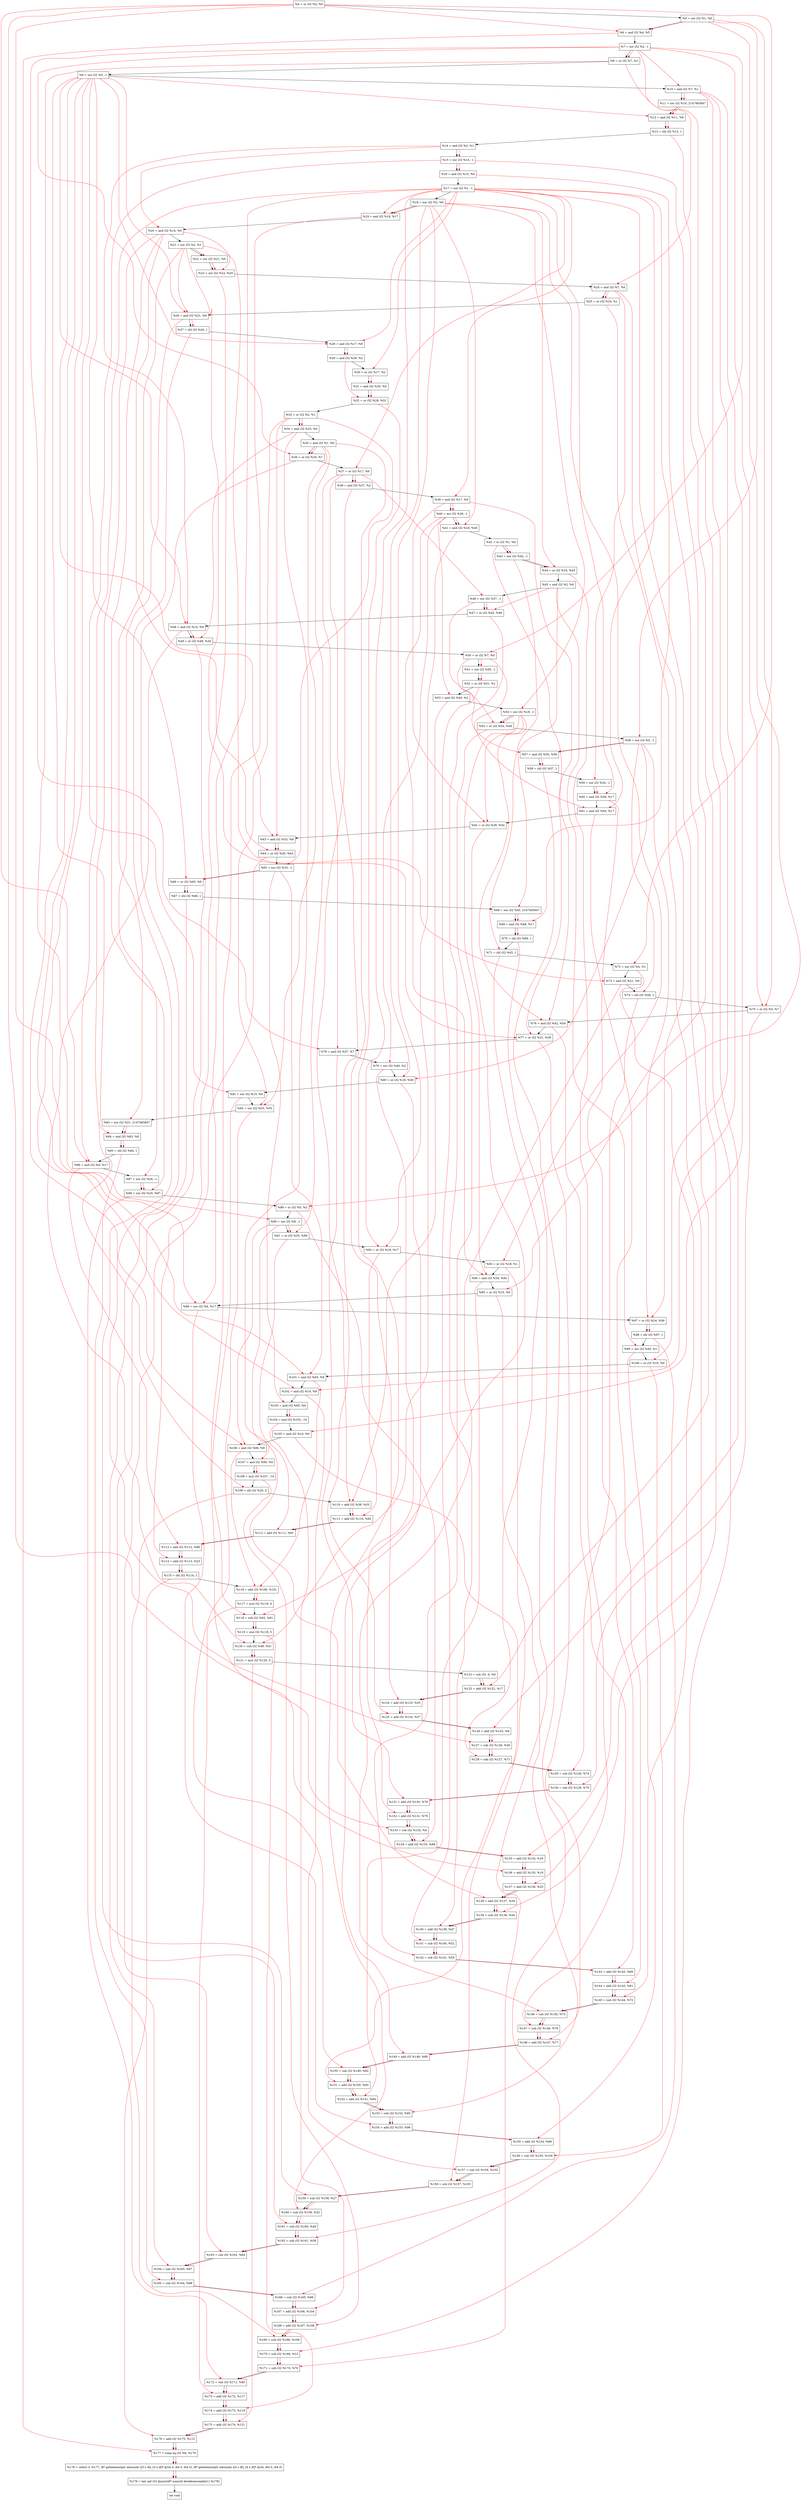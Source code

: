 digraph "DFG for'crackme' function" {
	Node0x15ff270[shape=record, label="  %4 = or i32 %2, %0"];
	Node0x15ff330[shape=record, label="  %5 = xor i32 %1, %0"];
	Node0x15ff3a0[shape=record, label="  %6 = and i32 %4, %5"];
	Node0x15ffa20[shape=record, label="  %7 = xor i32 %2, -1"];
	Node0x15ffa90[shape=record, label="  %8 = or i32 %7, %1"];
	Node0x15ffb00[shape=record, label="  %9 = xor i32 %0, -1"];
	Node0x15ffb70[shape=record, label="  %10 = and i32 %7, %1"];
	Node0x15ffc10[shape=record, label="  %11 = xor i32 %10, 2147483647"];
	Node0x15ffc80[shape=record, label="  %12 = and i32 %11, %9"];
	Node0x15ffd20[shape=record, label="  %13 = shl i32 %12, 1"];
	Node0x15ffd90[shape=record, label="  %14 = and i32 %2, %1"];
	Node0x15ffe00[shape=record, label="  %15 = xor i32 %14, -1"];
	Node0x15ffe70[shape=record, label="  %16 = and i32 %15, %0"];
	Node0x15ffee0[shape=record, label="  %17 = xor i32 %1, -1"];
	Node0x15fff50[shape=record, label="  %18 = xor i32 %2, %0"];
	Node0x15fffc0[shape=record, label="  %19 = and i32 %18, %17"];
	Node0x1600030[shape=record, label="  %20 = and i32 %14, %0"];
	Node0x16000a0[shape=record, label="  %21 = xor i32 %2, %1"];
	Node0x1600110[shape=record, label="  %22 = xor i32 %21, %0"];
	Node0x1600180[shape=record, label="  %23 = xor i32 %22, %20"];
	Node0x16001f0[shape=record, label="  %24 = and i32 %7, %0"];
	Node0x1600260[shape=record, label="  %25 = or i32 %24, %1"];
	Node0x16002d0[shape=record, label="  %26 = and i32 %21, %9"];
	Node0x1600340[shape=record, label="  %27 = shl i32 %26, 1"];
	Node0x16003b0[shape=record, label="  %28 = and i32 %17, %9"];
	Node0x1600420[shape=record, label="  %29 = and i32 %28, %2"];
	Node0x1600490[shape=record, label="  %30 = or i32 %17, %2"];
	Node0x1600500[shape=record, label="  %31 = and i32 %30, %0"];
	Node0x1600570[shape=record, label="  %32 = or i32 %29, %31"];
	Node0x16007f0[shape=record, label="  %33 = or i32 %2, %1"];
	Node0x1600860[shape=record, label="  %34 = and i32 %33, %0"];
	Node0x16008d0[shape=record, label="  %35 = and i32 %1, %0"];
	Node0x1600940[shape=record, label="  %36 = or i32 %35, %7"];
	Node0x16009b0[shape=record, label="  %37 = or i32 %17, %0"];
	Node0x1600a20[shape=record, label="  %38 = and i32 %37, %2"];
	Node0x1600a90[shape=record, label="  %39 = and i32 %17, %0"];
	Node0x1600b00[shape=record, label="  %40 = xor i32 %39, -1"];
	Node0x1600b70[shape=record, label="  %41 = and i32 %18, %40"];
	Node0x1600be0[shape=record, label="  %42 = or i32 %1, %0"];
	Node0x1600c50[shape=record, label="  %43 = xor i32 %42, -1"];
	Node0x1600cc0[shape=record, label="  %44 = or i32 %18, %43"];
	Node0x1600d30[shape=record, label="  %45 = and i32 %2, %0"];
	Node0x1600da0[shape=record, label="  %46 = xor i32 %37, -1"];
	Node0x1600e10[shape=record, label="  %47 = or i32 %45, %46"];
	Node0x1600e80[shape=record, label="  %48 = and i32 %14, %9"];
	Node0x1600ef0[shape=record, label="  %49 = or i32 %48, %34"];
	Node0x1600f60[shape=record, label="  %50 = or i32 %7, %0"];
	Node0x1600fd0[shape=record, label="  %51 = xor i32 %50, -1"];
	Node0x1601040[shape=record, label="  %52 = or i32 %51, %1"];
	Node0x16010b0[shape=record, label="  %53 = and i32 %40, %2"];
	Node0x1601120[shape=record, label="  %54 = xor i32 %18, -1"];
	Node0x1601190[shape=record, label="  %55 = or i32 %54, %46"];
	Node0x1601200[shape=record, label="  %56 = xor i32 %5, -1"];
	Node0x1601270[shape=record, label="  %57 = and i32 %50, %56"];
	Node0x16012e0[shape=record, label="  %58 = shl i32 %57, 1"];
	Node0x1601350[shape=record, label="  %59 = xor i32 %24, -1"];
	Node0x16013c0[shape=record, label="  %60 = and i32 %59, %17"];
	Node0x1601430[shape=record, label="  %61 = and i32 %50, %17"];
	Node0x16014a0[shape=record, label="  %62 = or i32 %39, %54"];
	Node0x1601510[shape=record, label="  %63 = and i32 %33, %9"];
	Node0x1601580[shape=record, label="  %64 = or i32 %20, %63"];
	Node0x1601a00[shape=record, label="  %65 = xor i32 %33, -1"];
	Node0x1601a70[shape=record, label="  %66 = or i32 %65, %9"];
	Node0x1601ae0[shape=record, label="  %67 = shl i32 %66, 1"];
	Node0x1601b50[shape=record, label="  %68 = xor i32 %45, 2147483647"];
	Node0x1601bc0[shape=record, label="  %69 = and i32 %68, %17"];
	Node0x1601c30[shape=record, label="  %70 = shl i32 %69, 1"];
	Node0x1601ca0[shape=record, label="  %71 = shl i32 %43, 1"];
	Node0x1601d10[shape=record, label="  %72 = xor i32 %4, %1"];
	Node0x1601d80[shape=record, label="  %73 = and i32 %21, %0"];
	Node0x1601df0[shape=record, label="  %74 = shl i32 %56, 1"];
	Node0x1601e60[shape=record, label="  %75 = or i32 %5, %7"];
	Node0x1601ed0[shape=record, label="  %76 = and i32 %42, %54"];
	Node0x1601f40[shape=record, label="  %77 = or i32 %21, %39"];
	Node0x1601fb0[shape=record, label="  %78 = and i32 %37, %7"];
	Node0x1602020[shape=record, label="  %79 = xor i32 %40, %2"];
	Node0x1602090[shape=record, label="  %80 = or i32 %18, %56"];
	Node0x1602100[shape=record, label="  %81 = xor i32 %15, %0"];
	Node0x1602170[shape=record, label="  %82 = xor i32 %33, %35"];
	Node0x16021e0[shape=record, label="  %83 = xor i32 %21, 2147483647"];
	Node0x1602250[shape=record, label="  %84 = and i32 %83, %9"];
	Node0x16022c0[shape=record, label="  %85 = shl i32 %84, 1"];
	Node0x1602330[shape=record, label="  %86 = and i32 %4, %17"];
	Node0x16023a0[shape=record, label="  %87 = xor i32 %26, -1"];
	Node0x1602410[shape=record, label="  %88 = xor i32 %20, %87"];
	Node0x1602480[shape=record, label="  %89 = or i32 %5, %2"];
	Node0x16024f0[shape=record, label="  %90 = xor i32 %8, -1"];
	Node0x1602560[shape=record, label="  %91 = or i32 %35, %90"];
	Node0x16025d0[shape=record, label="  %92 = or i32 %18, %17"];
	Node0x1602640[shape=record, label="  %93 = or i32 %18, %1"];
	Node0x16026b0[shape=record, label="  %94 = and i32 %54, %40"];
	Node0x1602720[shape=record, label="  %95 = or i32 %15, %0"];
	Node0x1602790[shape=record, label="  %96 = xor i32 %4, %17"];
	Node0x1602800[shape=record, label="  %97 = or i32 %24, %56"];
	Node0x1602870[shape=record, label="  %98 = shl i32 %97, 1"];
	Node0x16028e0[shape=record, label="  %99 = xor i32 %45, %1"];
	Node0x1602950[shape=record, label="  %100 = or i32 %10, %0"];
	Node0x16029c0[shape=record, label="  %101 = and i32 %65, %9"];
	Node0x1602a30[shape=record, label="  %102 = and i32 %10, %9"];
	Node0x1602aa0[shape=record, label="  %103 = and i32 %65, %0"];
	Node0x1602b40[shape=record, label="  %104 = mul i32 %103, -10"];
	Node0x1602bb0[shape=record, label="  %105 = and i32 %10, %0"];
	Node0x1602c20[shape=record, label="  %106 = and i32 %90, %9"];
	Node0x1602c90[shape=record, label="  %107 = and i32 %90, %0"];
	Node0x1602d30[shape=record, label="  %108 = mul i32 %107, -14"];
	Node0x1602dd0[shape=record, label="  %109 = shl i32 %20, 2"];
	Node0x1602e40[shape=record, label="  %110 = add i32 %38, %53"];
	Node0x1602eb0[shape=record, label="  %111 = add i32 %110, %92"];
	Node0x1602f20[shape=record, label="  %112 = add i32 %111, %91"];
	Node0x1602f90[shape=record, label="  %113 = add i32 %112, %86"];
	Node0x1603000[shape=record, label="  %114 = add i32 %113, %23"];
	Node0x1603070[shape=record, label="  %115 = shl i32 %114, 1"];
	Node0x16030e0[shape=record, label="  %116 = add i32 %106, %101"];
	Node0x1603180[shape=record, label="  %117 = mul i32 %116, 6"];
	Node0x16031f0[shape=record, label="  %118 = sub i32 %62, %81"];
	Node0x1603290[shape=record, label="  %119 = mul i32 %118, 5"];
	Node0x1603300[shape=record, label="  %120 = sub i32 %48, %41"];
	Node0x16033a0[shape=record, label="  %121 = mul i32 %120, 3"];
	Node0x1603440[shape=record, label="  %122 = sub i32 -4, %0"];
	Node0x16034b0[shape=record, label="  %123 = add i32 %122, %17"];
	Node0x1603520[shape=record, label="  %124 = add i32 %123, %35"];
	Node0x1603590[shape=record, label="  %125 = add i32 %124, %37"];
	Node0x1603600[shape=record, label="  %126 = add i32 %125, %8"];
	Node0x1603670[shape=record, label="  %127 = sub i32 %126, %36"];
	Node0x16036e0[shape=record, label="  %128 = sub i32 %127, %71"];
	Node0x1603f60[shape=record, label="  %129 = sub i32 %128, %74"];
	Node0x1603fd0[shape=record, label="  %130 = sub i32 %129, %75"];
	Node0x1604040[shape=record, label="  %131 = add i32 %130, %78"];
	Node0x16040b0[shape=record, label="  %132 = add i32 %131, %79"];
	Node0x1604120[shape=record, label="  %133 = sub i32 %132, %4"];
	Node0x1604190[shape=record, label="  %134 = add i32 %133, %89"];
	Node0x1604200[shape=record, label="  %135 = add i32 %134, %16"];
	Node0x1604270[shape=record, label="  %136 = add i32 %135, %19"];
	Node0x16042e0[shape=record, label="  %137 = add i32 %136, %25"];
	Node0x1604350[shape=record, label="  %138 = add i32 %137, %34"];
	Node0x16043c0[shape=record, label="  %139 = sub i32 %138, %44"];
	Node0x1604430[shape=record, label="  %140 = add i32 %139, %47"];
	Node0x16044a0[shape=record, label="  %141 = sub i32 %140, %52"];
	Node0x1604510[shape=record, label="  %142 = sub i32 %141, %55"];
	Node0x1604580[shape=record, label="  %143 = add i32 %142, %60"];
	Node0x16045f0[shape=record, label="  %144 = add i32 %143, %61"];
	Node0x1604660[shape=record, label="  %145 = sub i32 %144, %72"];
	Node0x16046d0[shape=record, label="  %146 = sub i32 %145, %73"];
	Node0x1604740[shape=record, label="  %147 = sub i32 %146, %76"];
	Node0x16047b0[shape=record, label="  %148 = add i32 %147, %77"];
	Node0x1604820[shape=record, label="  %149 = add i32 %148, %80"];
	Node0x1604890[shape=record, label="  %150 = sub i32 %149, %82"];
	Node0x1604900[shape=record, label="  %151 = add i32 %150, %93"];
	Node0x1604970[shape=record, label="  %152 = add i32 %151, %94"];
	Node0x16049e0[shape=record, label="  %153 = sub i32 %152, %95"];
	Node0x1604a50[shape=record, label="  %154 = add i32 %153, %96"];
	Node0x1604ac0[shape=record, label="  %155 = add i32 %154, %99"];
	Node0x1604b30[shape=record, label="  %156 = sub i32 %155, %100"];
	Node0x1604ba0[shape=record, label="  %157 = sub i32 %156, %102"];
	Node0x1604c10[shape=record, label="  %158 = sub i32 %157, %105"];
	Node0x1604c80[shape=record, label="  %159 = sub i32 %158, %27"];
	Node0x1604cf0[shape=record, label="  %160 = sub i32 %159, %32"];
	Node0x1604d60[shape=record, label="  %161 = sub i32 %160, %49"];
	Node0x1604dd0[shape=record, label="  %162 = sub i32 %161, %58"];
	Node0x1604e40[shape=record, label="  %163 = sub i32 %162, %64"];
	Node0x1604eb0[shape=record, label="  %164 = sub i32 %163, %67"];
	Node0x1604f20[shape=record, label="  %165 = sub i32 %164, %88"];
	Node0x1604f90[shape=record, label="  %166 = sub i32 %165, %98"];
	Node0x1605000[shape=record, label="  %167 = add i32 %166, %104"];
	Node0x1605070[shape=record, label="  %168 = add i32 %167, %108"];
	Node0x16050e0[shape=record, label="  %169 = sub i32 %168, %109"];
	Node0x1605150[shape=record, label="  %170 = sub i32 %169, %13"];
	Node0x16051c0[shape=record, label="  %171 = sub i32 %170, %70"];
	Node0x1605230[shape=record, label="  %172 = sub i32 %171, %85"];
	Node0x16052a0[shape=record, label="  %173 = add i32 %172, %117"];
	Node0x1605310[shape=record, label="  %174 = add i32 %173, %119"];
	Node0x1605380[shape=record, label="  %175 = add i32 %174, %121"];
	Node0x16053f0[shape=record, label="  %176 = add i32 %175, %115"];
	Node0x1605460[shape=record, label="  %177 = icmp eq i32 %6, %176"];
	Node0x159f268[shape=record, label="  %178 = select i1 %177, i8* getelementptr inbounds ([5 x i8], [5 x i8]* @str.3, i64 0, i64 0), i8* getelementptr inbounds ([4 x i8], [4 x i8]* @str, i64 0, i64 0)"];
	Node0x16056f0[shape=record, label="  %179 = tail call i32 @puts(i8* nonnull dereferenceable(1) %178)"];
	Node0x1605740[shape=record, label="  ret void"];
	Node0x15ff270 -> Node0x15ff330;
	Node0x15ff330 -> Node0x15ff3a0;
	Node0x15ff3a0 -> Node0x15ffa20;
	Node0x15ffa20 -> Node0x15ffa90;
	Node0x15ffa90 -> Node0x15ffb00;
	Node0x15ffb00 -> Node0x15ffb70;
	Node0x15ffb70 -> Node0x15ffc10;
	Node0x15ffc10 -> Node0x15ffc80;
	Node0x15ffc80 -> Node0x15ffd20;
	Node0x15ffd20 -> Node0x15ffd90;
	Node0x15ffd90 -> Node0x15ffe00;
	Node0x15ffe00 -> Node0x15ffe70;
	Node0x15ffe70 -> Node0x15ffee0;
	Node0x15ffee0 -> Node0x15fff50;
	Node0x15fff50 -> Node0x15fffc0;
	Node0x15fffc0 -> Node0x1600030;
	Node0x1600030 -> Node0x16000a0;
	Node0x16000a0 -> Node0x1600110;
	Node0x1600110 -> Node0x1600180;
	Node0x1600180 -> Node0x16001f0;
	Node0x16001f0 -> Node0x1600260;
	Node0x1600260 -> Node0x16002d0;
	Node0x16002d0 -> Node0x1600340;
	Node0x1600340 -> Node0x16003b0;
	Node0x16003b0 -> Node0x1600420;
	Node0x1600420 -> Node0x1600490;
	Node0x1600490 -> Node0x1600500;
	Node0x1600500 -> Node0x1600570;
	Node0x1600570 -> Node0x16007f0;
	Node0x16007f0 -> Node0x1600860;
	Node0x1600860 -> Node0x16008d0;
	Node0x16008d0 -> Node0x1600940;
	Node0x1600940 -> Node0x16009b0;
	Node0x16009b0 -> Node0x1600a20;
	Node0x1600a20 -> Node0x1600a90;
	Node0x1600a90 -> Node0x1600b00;
	Node0x1600b00 -> Node0x1600b70;
	Node0x1600b70 -> Node0x1600be0;
	Node0x1600be0 -> Node0x1600c50;
	Node0x1600c50 -> Node0x1600cc0;
	Node0x1600cc0 -> Node0x1600d30;
	Node0x1600d30 -> Node0x1600da0;
	Node0x1600da0 -> Node0x1600e10;
	Node0x1600e10 -> Node0x1600e80;
	Node0x1600e80 -> Node0x1600ef0;
	Node0x1600ef0 -> Node0x1600f60;
	Node0x1600f60 -> Node0x1600fd0;
	Node0x1600fd0 -> Node0x1601040;
	Node0x1601040 -> Node0x16010b0;
	Node0x16010b0 -> Node0x1601120;
	Node0x1601120 -> Node0x1601190;
	Node0x1601190 -> Node0x1601200;
	Node0x1601200 -> Node0x1601270;
	Node0x1601270 -> Node0x16012e0;
	Node0x16012e0 -> Node0x1601350;
	Node0x1601350 -> Node0x16013c0;
	Node0x16013c0 -> Node0x1601430;
	Node0x1601430 -> Node0x16014a0;
	Node0x16014a0 -> Node0x1601510;
	Node0x1601510 -> Node0x1601580;
	Node0x1601580 -> Node0x1601a00;
	Node0x1601a00 -> Node0x1601a70;
	Node0x1601a70 -> Node0x1601ae0;
	Node0x1601ae0 -> Node0x1601b50;
	Node0x1601b50 -> Node0x1601bc0;
	Node0x1601bc0 -> Node0x1601c30;
	Node0x1601c30 -> Node0x1601ca0;
	Node0x1601ca0 -> Node0x1601d10;
	Node0x1601d10 -> Node0x1601d80;
	Node0x1601d80 -> Node0x1601df0;
	Node0x1601df0 -> Node0x1601e60;
	Node0x1601e60 -> Node0x1601ed0;
	Node0x1601ed0 -> Node0x1601f40;
	Node0x1601f40 -> Node0x1601fb0;
	Node0x1601fb0 -> Node0x1602020;
	Node0x1602020 -> Node0x1602090;
	Node0x1602090 -> Node0x1602100;
	Node0x1602100 -> Node0x1602170;
	Node0x1602170 -> Node0x16021e0;
	Node0x16021e0 -> Node0x1602250;
	Node0x1602250 -> Node0x16022c0;
	Node0x16022c0 -> Node0x1602330;
	Node0x1602330 -> Node0x16023a0;
	Node0x16023a0 -> Node0x1602410;
	Node0x1602410 -> Node0x1602480;
	Node0x1602480 -> Node0x16024f0;
	Node0x16024f0 -> Node0x1602560;
	Node0x1602560 -> Node0x16025d0;
	Node0x16025d0 -> Node0x1602640;
	Node0x1602640 -> Node0x16026b0;
	Node0x16026b0 -> Node0x1602720;
	Node0x1602720 -> Node0x1602790;
	Node0x1602790 -> Node0x1602800;
	Node0x1602800 -> Node0x1602870;
	Node0x1602870 -> Node0x16028e0;
	Node0x16028e0 -> Node0x1602950;
	Node0x1602950 -> Node0x16029c0;
	Node0x16029c0 -> Node0x1602a30;
	Node0x1602a30 -> Node0x1602aa0;
	Node0x1602aa0 -> Node0x1602b40;
	Node0x1602b40 -> Node0x1602bb0;
	Node0x1602bb0 -> Node0x1602c20;
	Node0x1602c20 -> Node0x1602c90;
	Node0x1602c90 -> Node0x1602d30;
	Node0x1602d30 -> Node0x1602dd0;
	Node0x1602dd0 -> Node0x1602e40;
	Node0x1602e40 -> Node0x1602eb0;
	Node0x1602eb0 -> Node0x1602f20;
	Node0x1602f20 -> Node0x1602f90;
	Node0x1602f90 -> Node0x1603000;
	Node0x1603000 -> Node0x1603070;
	Node0x1603070 -> Node0x16030e0;
	Node0x16030e0 -> Node0x1603180;
	Node0x1603180 -> Node0x16031f0;
	Node0x16031f0 -> Node0x1603290;
	Node0x1603290 -> Node0x1603300;
	Node0x1603300 -> Node0x16033a0;
	Node0x16033a0 -> Node0x1603440;
	Node0x1603440 -> Node0x16034b0;
	Node0x16034b0 -> Node0x1603520;
	Node0x1603520 -> Node0x1603590;
	Node0x1603590 -> Node0x1603600;
	Node0x1603600 -> Node0x1603670;
	Node0x1603670 -> Node0x16036e0;
	Node0x16036e0 -> Node0x1603f60;
	Node0x1603f60 -> Node0x1603fd0;
	Node0x1603fd0 -> Node0x1604040;
	Node0x1604040 -> Node0x16040b0;
	Node0x16040b0 -> Node0x1604120;
	Node0x1604120 -> Node0x1604190;
	Node0x1604190 -> Node0x1604200;
	Node0x1604200 -> Node0x1604270;
	Node0x1604270 -> Node0x16042e0;
	Node0x16042e0 -> Node0x1604350;
	Node0x1604350 -> Node0x16043c0;
	Node0x16043c0 -> Node0x1604430;
	Node0x1604430 -> Node0x16044a0;
	Node0x16044a0 -> Node0x1604510;
	Node0x1604510 -> Node0x1604580;
	Node0x1604580 -> Node0x16045f0;
	Node0x16045f0 -> Node0x1604660;
	Node0x1604660 -> Node0x16046d0;
	Node0x16046d0 -> Node0x1604740;
	Node0x1604740 -> Node0x16047b0;
	Node0x16047b0 -> Node0x1604820;
	Node0x1604820 -> Node0x1604890;
	Node0x1604890 -> Node0x1604900;
	Node0x1604900 -> Node0x1604970;
	Node0x1604970 -> Node0x16049e0;
	Node0x16049e0 -> Node0x1604a50;
	Node0x1604a50 -> Node0x1604ac0;
	Node0x1604ac0 -> Node0x1604b30;
	Node0x1604b30 -> Node0x1604ba0;
	Node0x1604ba0 -> Node0x1604c10;
	Node0x1604c10 -> Node0x1604c80;
	Node0x1604c80 -> Node0x1604cf0;
	Node0x1604cf0 -> Node0x1604d60;
	Node0x1604d60 -> Node0x1604dd0;
	Node0x1604dd0 -> Node0x1604e40;
	Node0x1604e40 -> Node0x1604eb0;
	Node0x1604eb0 -> Node0x1604f20;
	Node0x1604f20 -> Node0x1604f90;
	Node0x1604f90 -> Node0x1605000;
	Node0x1605000 -> Node0x1605070;
	Node0x1605070 -> Node0x16050e0;
	Node0x16050e0 -> Node0x1605150;
	Node0x1605150 -> Node0x16051c0;
	Node0x16051c0 -> Node0x1605230;
	Node0x1605230 -> Node0x16052a0;
	Node0x16052a0 -> Node0x1605310;
	Node0x1605310 -> Node0x1605380;
	Node0x1605380 -> Node0x16053f0;
	Node0x16053f0 -> Node0x1605460;
	Node0x1605460 -> Node0x159f268;
	Node0x159f268 -> Node0x16056f0;
	Node0x16056f0 -> Node0x1605740;
edge [color=red]
	Node0x15ff270 -> Node0x15ff3a0;
	Node0x15ff330 -> Node0x15ff3a0;
	Node0x15ffa20 -> Node0x15ffa90;
	Node0x15ffa20 -> Node0x15ffb70;
	Node0x15ffb70 -> Node0x15ffc10;
	Node0x15ffc10 -> Node0x15ffc80;
	Node0x15ffb00 -> Node0x15ffc80;
	Node0x15ffc80 -> Node0x15ffd20;
	Node0x15ffd90 -> Node0x15ffe00;
	Node0x15ffe00 -> Node0x15ffe70;
	Node0x15fff50 -> Node0x15fffc0;
	Node0x15ffee0 -> Node0x15fffc0;
	Node0x15ffd90 -> Node0x1600030;
	Node0x16000a0 -> Node0x1600110;
	Node0x1600110 -> Node0x1600180;
	Node0x1600030 -> Node0x1600180;
	Node0x15ffa20 -> Node0x16001f0;
	Node0x16001f0 -> Node0x1600260;
	Node0x16000a0 -> Node0x16002d0;
	Node0x15ffb00 -> Node0x16002d0;
	Node0x16002d0 -> Node0x1600340;
	Node0x15ffee0 -> Node0x16003b0;
	Node0x15ffb00 -> Node0x16003b0;
	Node0x16003b0 -> Node0x1600420;
	Node0x15ffee0 -> Node0x1600490;
	Node0x1600490 -> Node0x1600500;
	Node0x1600420 -> Node0x1600570;
	Node0x1600500 -> Node0x1600570;
	Node0x16007f0 -> Node0x1600860;
	Node0x16008d0 -> Node0x1600940;
	Node0x15ffa20 -> Node0x1600940;
	Node0x15ffee0 -> Node0x16009b0;
	Node0x16009b0 -> Node0x1600a20;
	Node0x15ffee0 -> Node0x1600a90;
	Node0x1600a90 -> Node0x1600b00;
	Node0x15fff50 -> Node0x1600b70;
	Node0x1600b00 -> Node0x1600b70;
	Node0x1600be0 -> Node0x1600c50;
	Node0x15fff50 -> Node0x1600cc0;
	Node0x1600c50 -> Node0x1600cc0;
	Node0x16009b0 -> Node0x1600da0;
	Node0x1600d30 -> Node0x1600e10;
	Node0x1600da0 -> Node0x1600e10;
	Node0x15ffd90 -> Node0x1600e80;
	Node0x15ffb00 -> Node0x1600e80;
	Node0x1600e80 -> Node0x1600ef0;
	Node0x1600860 -> Node0x1600ef0;
	Node0x15ffa20 -> Node0x1600f60;
	Node0x1600f60 -> Node0x1600fd0;
	Node0x1600fd0 -> Node0x1601040;
	Node0x1600b00 -> Node0x16010b0;
	Node0x15fff50 -> Node0x1601120;
	Node0x1601120 -> Node0x1601190;
	Node0x1600da0 -> Node0x1601190;
	Node0x15ff330 -> Node0x1601200;
	Node0x1600f60 -> Node0x1601270;
	Node0x1601200 -> Node0x1601270;
	Node0x1601270 -> Node0x16012e0;
	Node0x16001f0 -> Node0x1601350;
	Node0x1601350 -> Node0x16013c0;
	Node0x15ffee0 -> Node0x16013c0;
	Node0x1600f60 -> Node0x1601430;
	Node0x15ffee0 -> Node0x1601430;
	Node0x1600a90 -> Node0x16014a0;
	Node0x1601120 -> Node0x16014a0;
	Node0x16007f0 -> Node0x1601510;
	Node0x15ffb00 -> Node0x1601510;
	Node0x1600030 -> Node0x1601580;
	Node0x1601510 -> Node0x1601580;
	Node0x16007f0 -> Node0x1601a00;
	Node0x1601a00 -> Node0x1601a70;
	Node0x15ffb00 -> Node0x1601a70;
	Node0x1601a70 -> Node0x1601ae0;
	Node0x1600d30 -> Node0x1601b50;
	Node0x1601b50 -> Node0x1601bc0;
	Node0x15ffee0 -> Node0x1601bc0;
	Node0x1601bc0 -> Node0x1601c30;
	Node0x1600c50 -> Node0x1601ca0;
	Node0x15ff270 -> Node0x1601d10;
	Node0x16000a0 -> Node0x1601d80;
	Node0x1601200 -> Node0x1601df0;
	Node0x15ff330 -> Node0x1601e60;
	Node0x15ffa20 -> Node0x1601e60;
	Node0x1600be0 -> Node0x1601ed0;
	Node0x1601120 -> Node0x1601ed0;
	Node0x16000a0 -> Node0x1601f40;
	Node0x1600a90 -> Node0x1601f40;
	Node0x16009b0 -> Node0x1601fb0;
	Node0x15ffa20 -> Node0x1601fb0;
	Node0x1600b00 -> Node0x1602020;
	Node0x15fff50 -> Node0x1602090;
	Node0x1601200 -> Node0x1602090;
	Node0x15ffe00 -> Node0x1602100;
	Node0x16007f0 -> Node0x1602170;
	Node0x16008d0 -> Node0x1602170;
	Node0x16000a0 -> Node0x16021e0;
	Node0x16021e0 -> Node0x1602250;
	Node0x15ffb00 -> Node0x1602250;
	Node0x1602250 -> Node0x16022c0;
	Node0x15ff270 -> Node0x1602330;
	Node0x15ffee0 -> Node0x1602330;
	Node0x16002d0 -> Node0x16023a0;
	Node0x1600030 -> Node0x1602410;
	Node0x16023a0 -> Node0x1602410;
	Node0x15ff330 -> Node0x1602480;
	Node0x15ffa90 -> Node0x16024f0;
	Node0x16008d0 -> Node0x1602560;
	Node0x16024f0 -> Node0x1602560;
	Node0x15fff50 -> Node0x16025d0;
	Node0x15ffee0 -> Node0x16025d0;
	Node0x15fff50 -> Node0x1602640;
	Node0x1601120 -> Node0x16026b0;
	Node0x1600b00 -> Node0x16026b0;
	Node0x15ffe00 -> Node0x1602720;
	Node0x15ff270 -> Node0x1602790;
	Node0x15ffee0 -> Node0x1602790;
	Node0x16001f0 -> Node0x1602800;
	Node0x1601200 -> Node0x1602800;
	Node0x1602800 -> Node0x1602870;
	Node0x1600d30 -> Node0x16028e0;
	Node0x15ffb70 -> Node0x1602950;
	Node0x1601a00 -> Node0x16029c0;
	Node0x15ffb00 -> Node0x16029c0;
	Node0x15ffb70 -> Node0x1602a30;
	Node0x15ffb00 -> Node0x1602a30;
	Node0x1601a00 -> Node0x1602aa0;
	Node0x1602aa0 -> Node0x1602b40;
	Node0x15ffb70 -> Node0x1602bb0;
	Node0x16024f0 -> Node0x1602c20;
	Node0x15ffb00 -> Node0x1602c20;
	Node0x16024f0 -> Node0x1602c90;
	Node0x1602c90 -> Node0x1602d30;
	Node0x1600030 -> Node0x1602dd0;
	Node0x1600a20 -> Node0x1602e40;
	Node0x16010b0 -> Node0x1602e40;
	Node0x1602e40 -> Node0x1602eb0;
	Node0x16025d0 -> Node0x1602eb0;
	Node0x1602eb0 -> Node0x1602f20;
	Node0x1602560 -> Node0x1602f20;
	Node0x1602f20 -> Node0x1602f90;
	Node0x1602330 -> Node0x1602f90;
	Node0x1602f90 -> Node0x1603000;
	Node0x1600180 -> Node0x1603000;
	Node0x1603000 -> Node0x1603070;
	Node0x1602c20 -> Node0x16030e0;
	Node0x16029c0 -> Node0x16030e0;
	Node0x16030e0 -> Node0x1603180;
	Node0x16014a0 -> Node0x16031f0;
	Node0x1602100 -> Node0x16031f0;
	Node0x16031f0 -> Node0x1603290;
	Node0x1600e80 -> Node0x1603300;
	Node0x1600b70 -> Node0x1603300;
	Node0x1603300 -> Node0x16033a0;
	Node0x1603440 -> Node0x16034b0;
	Node0x15ffee0 -> Node0x16034b0;
	Node0x16034b0 -> Node0x1603520;
	Node0x16008d0 -> Node0x1603520;
	Node0x1603520 -> Node0x1603590;
	Node0x16009b0 -> Node0x1603590;
	Node0x1603590 -> Node0x1603600;
	Node0x15ffa90 -> Node0x1603600;
	Node0x1603600 -> Node0x1603670;
	Node0x1600940 -> Node0x1603670;
	Node0x1603670 -> Node0x16036e0;
	Node0x1601ca0 -> Node0x16036e0;
	Node0x16036e0 -> Node0x1603f60;
	Node0x1601df0 -> Node0x1603f60;
	Node0x1603f60 -> Node0x1603fd0;
	Node0x1601e60 -> Node0x1603fd0;
	Node0x1603fd0 -> Node0x1604040;
	Node0x1601fb0 -> Node0x1604040;
	Node0x1604040 -> Node0x16040b0;
	Node0x1602020 -> Node0x16040b0;
	Node0x16040b0 -> Node0x1604120;
	Node0x15ff270 -> Node0x1604120;
	Node0x1604120 -> Node0x1604190;
	Node0x1602480 -> Node0x1604190;
	Node0x1604190 -> Node0x1604200;
	Node0x15ffe70 -> Node0x1604200;
	Node0x1604200 -> Node0x1604270;
	Node0x15fffc0 -> Node0x1604270;
	Node0x1604270 -> Node0x16042e0;
	Node0x1600260 -> Node0x16042e0;
	Node0x16042e0 -> Node0x1604350;
	Node0x1600860 -> Node0x1604350;
	Node0x1604350 -> Node0x16043c0;
	Node0x1600cc0 -> Node0x16043c0;
	Node0x16043c0 -> Node0x1604430;
	Node0x1600e10 -> Node0x1604430;
	Node0x1604430 -> Node0x16044a0;
	Node0x1601040 -> Node0x16044a0;
	Node0x16044a0 -> Node0x1604510;
	Node0x1601190 -> Node0x1604510;
	Node0x1604510 -> Node0x1604580;
	Node0x16013c0 -> Node0x1604580;
	Node0x1604580 -> Node0x16045f0;
	Node0x1601430 -> Node0x16045f0;
	Node0x16045f0 -> Node0x1604660;
	Node0x1601d10 -> Node0x1604660;
	Node0x1604660 -> Node0x16046d0;
	Node0x1601d80 -> Node0x16046d0;
	Node0x16046d0 -> Node0x1604740;
	Node0x1601ed0 -> Node0x1604740;
	Node0x1604740 -> Node0x16047b0;
	Node0x1601f40 -> Node0x16047b0;
	Node0x16047b0 -> Node0x1604820;
	Node0x1602090 -> Node0x1604820;
	Node0x1604820 -> Node0x1604890;
	Node0x1602170 -> Node0x1604890;
	Node0x1604890 -> Node0x1604900;
	Node0x1602640 -> Node0x1604900;
	Node0x1604900 -> Node0x1604970;
	Node0x16026b0 -> Node0x1604970;
	Node0x1604970 -> Node0x16049e0;
	Node0x1602720 -> Node0x16049e0;
	Node0x16049e0 -> Node0x1604a50;
	Node0x1602790 -> Node0x1604a50;
	Node0x1604a50 -> Node0x1604ac0;
	Node0x16028e0 -> Node0x1604ac0;
	Node0x1604ac0 -> Node0x1604b30;
	Node0x1602950 -> Node0x1604b30;
	Node0x1604b30 -> Node0x1604ba0;
	Node0x1602a30 -> Node0x1604ba0;
	Node0x1604ba0 -> Node0x1604c10;
	Node0x1602bb0 -> Node0x1604c10;
	Node0x1604c10 -> Node0x1604c80;
	Node0x1600340 -> Node0x1604c80;
	Node0x1604c80 -> Node0x1604cf0;
	Node0x1600570 -> Node0x1604cf0;
	Node0x1604cf0 -> Node0x1604d60;
	Node0x1600ef0 -> Node0x1604d60;
	Node0x1604d60 -> Node0x1604dd0;
	Node0x16012e0 -> Node0x1604dd0;
	Node0x1604dd0 -> Node0x1604e40;
	Node0x1601580 -> Node0x1604e40;
	Node0x1604e40 -> Node0x1604eb0;
	Node0x1601ae0 -> Node0x1604eb0;
	Node0x1604eb0 -> Node0x1604f20;
	Node0x1602410 -> Node0x1604f20;
	Node0x1604f20 -> Node0x1604f90;
	Node0x1602870 -> Node0x1604f90;
	Node0x1604f90 -> Node0x1605000;
	Node0x1602b40 -> Node0x1605000;
	Node0x1605000 -> Node0x1605070;
	Node0x1602d30 -> Node0x1605070;
	Node0x1605070 -> Node0x16050e0;
	Node0x1602dd0 -> Node0x16050e0;
	Node0x16050e0 -> Node0x1605150;
	Node0x15ffd20 -> Node0x1605150;
	Node0x1605150 -> Node0x16051c0;
	Node0x1601c30 -> Node0x16051c0;
	Node0x16051c0 -> Node0x1605230;
	Node0x16022c0 -> Node0x1605230;
	Node0x1605230 -> Node0x16052a0;
	Node0x1603180 -> Node0x16052a0;
	Node0x16052a0 -> Node0x1605310;
	Node0x1603290 -> Node0x1605310;
	Node0x1605310 -> Node0x1605380;
	Node0x16033a0 -> Node0x1605380;
	Node0x1605380 -> Node0x16053f0;
	Node0x1603070 -> Node0x16053f0;
	Node0x15ff3a0 -> Node0x1605460;
	Node0x16053f0 -> Node0x1605460;
	Node0x1605460 -> Node0x159f268;
	Node0x159f268 -> Node0x16056f0;
}
